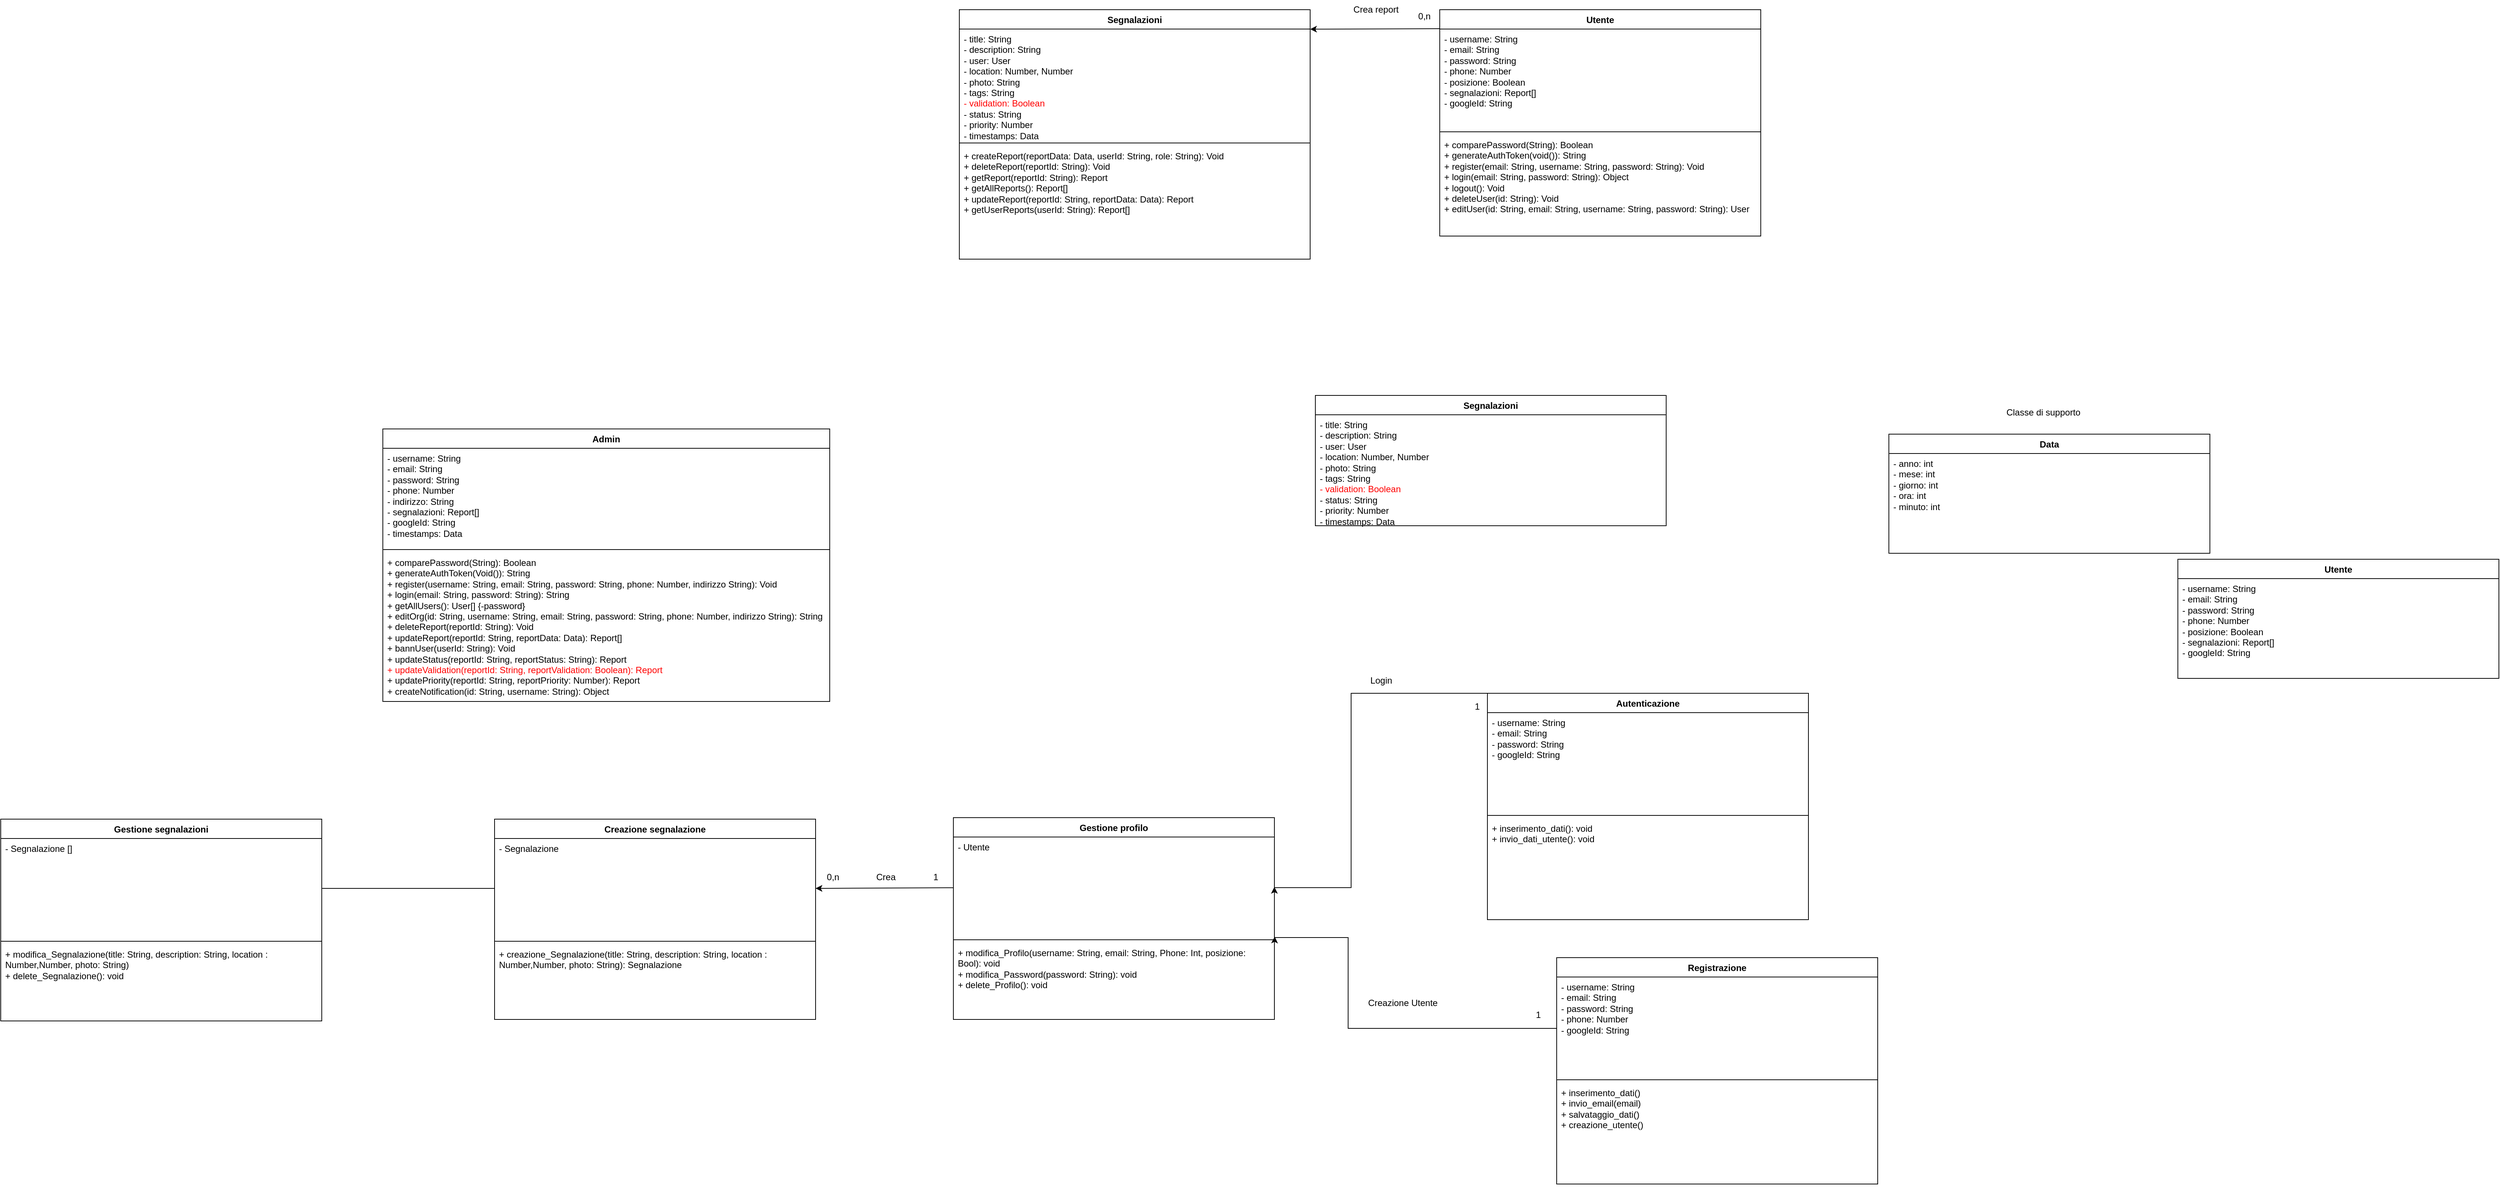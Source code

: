 <mxfile version="28.0.4">
  <diagram name="Pagina-1" id="D61wX9a7zAdGFQ_ZhTpW">
    <mxGraphModel dx="2650" dy="1203" grid="0" gridSize="10" guides="1" tooltips="1" connect="1" arrows="1" fold="1" page="0" pageScale="1" pageWidth="827" pageHeight="1169" math="0" shadow="0">
      <root>
        <mxCell id="0" />
        <mxCell id="1" parent="0" />
        <mxCell id="V4XFyPgnutx3cwaMfU-Y-9" value="Segnalazioni" style="swimlane;fontStyle=1;align=center;verticalAlign=top;childLayout=stackLayout;horizontal=1;startSize=26;horizontalStack=0;resizeParent=1;resizeParentMax=0;resizeLast=0;collapsible=1;marginBottom=0;whiteSpace=wrap;html=1;" parent="1" vertex="1">
          <mxGeometry x="748" y="-193" width="471" height="335" as="geometry" />
        </mxCell>
        <mxCell id="V4XFyPgnutx3cwaMfU-Y-10" value="- title: String&lt;div&gt;- description: String&lt;/div&gt;&lt;div&gt;- user: User&lt;/div&gt;&lt;div&gt;- location: Number, Number&lt;/div&gt;&lt;div&gt;- photo: String&lt;/div&gt;&lt;div&gt;- tags: String&lt;/div&gt;&lt;div&gt;&lt;font style=&quot;color: light-dark(rgb(255, 0, 0), rgb(237, 237, 237));&quot;&gt;- validation: Boolean&lt;/font&gt;&lt;/div&gt;&lt;div&gt;- status: String&lt;/div&gt;&lt;div&gt;- priority: Number&lt;/div&gt;&lt;div&gt;- timestamps: Data&lt;/div&gt;" style="text;strokeColor=none;fillColor=none;align=left;verticalAlign=top;spacingLeft=4;spacingRight=4;overflow=hidden;rotatable=0;points=[[0,0.5],[1,0.5]];portConstraint=eastwest;whiteSpace=wrap;html=1;" parent="V4XFyPgnutx3cwaMfU-Y-9" vertex="1">
          <mxGeometry y="26" width="471" height="149" as="geometry" />
        </mxCell>
        <mxCell id="V4XFyPgnutx3cwaMfU-Y-11" value="" style="line;strokeWidth=1;fillColor=none;align=left;verticalAlign=middle;spacingTop=-1;spacingLeft=3;spacingRight=3;rotatable=0;labelPosition=right;points=[];portConstraint=eastwest;strokeColor=inherit;" parent="V4XFyPgnutx3cwaMfU-Y-9" vertex="1">
          <mxGeometry y="175" width="471" height="8" as="geometry" />
        </mxCell>
        <mxCell id="V4XFyPgnutx3cwaMfU-Y-12" value="+ createReport(reportData: Data, userId: String, role: String): Void&lt;div&gt;+ deleteReport(reportId: String): Void&lt;/div&gt;&lt;div&gt;+ getReport(reportId: String): Report&lt;/div&gt;&lt;div&gt;+ getAllReports(): Report[]&lt;/div&gt;&lt;div&gt;+ updateReport(reportId: String, reportData: Data): Report&lt;/div&gt;&lt;div&gt;+ getUserReports(userId: String): Report[]&lt;/div&gt;&lt;div&gt;&lt;br&gt;&lt;div&gt;&lt;br&gt;&lt;/div&gt;&lt;/div&gt;" style="text;strokeColor=none;fillColor=none;align=left;verticalAlign=top;spacingLeft=4;spacingRight=4;overflow=hidden;rotatable=0;points=[[0,0.5],[1,0.5]];portConstraint=eastwest;whiteSpace=wrap;html=1;" parent="V4XFyPgnutx3cwaMfU-Y-9" vertex="1">
          <mxGeometry y="183" width="471" height="152" as="geometry" />
        </mxCell>
        <mxCell id="V4XFyPgnutx3cwaMfU-Y-17" value="Utente" style="swimlane;fontStyle=1;align=center;verticalAlign=top;childLayout=stackLayout;horizontal=1;startSize=26;horizontalStack=0;resizeParent=1;resizeParentMax=0;resizeLast=0;collapsible=1;marginBottom=0;whiteSpace=wrap;html=1;" parent="1" vertex="1">
          <mxGeometry x="1393" y="-193" width="431" height="304" as="geometry" />
        </mxCell>
        <mxCell id="V4XFyPgnutx3cwaMfU-Y-18" value="- username: String&lt;div&gt;- email: String&lt;/div&gt;&lt;div&gt;- password: String&lt;/div&gt;&lt;div&gt;- phone: Number&lt;/div&gt;&lt;div&gt;- posizione: Boolean&lt;/div&gt;&lt;div&gt;- segnalazioni: Report[]&lt;/div&gt;&lt;div&gt;- googleId: String&lt;/div&gt;" style="text;strokeColor=none;fillColor=none;align=left;verticalAlign=top;spacingLeft=4;spacingRight=4;overflow=hidden;rotatable=0;points=[[0,0.5],[1,0.5]];portConstraint=eastwest;whiteSpace=wrap;html=1;" parent="V4XFyPgnutx3cwaMfU-Y-17" vertex="1">
          <mxGeometry y="26" width="431" height="134" as="geometry" />
        </mxCell>
        <mxCell id="V4XFyPgnutx3cwaMfU-Y-19" value="" style="line;strokeWidth=1;fillColor=none;align=left;verticalAlign=middle;spacingTop=-1;spacingLeft=3;spacingRight=3;rotatable=0;labelPosition=right;points=[];portConstraint=eastwest;strokeColor=inherit;" parent="V4XFyPgnutx3cwaMfU-Y-17" vertex="1">
          <mxGeometry y="160" width="431" height="8" as="geometry" />
        </mxCell>
        <mxCell id="V4XFyPgnutx3cwaMfU-Y-20" value="+ comparePassword(String): Boolean&lt;div&gt;+ generateAuthToken(void()): String&lt;/div&gt;&lt;div&gt;+ register(email: String, username: String, password: String): Void&lt;/div&gt;&lt;div&gt;+ login(email: String, password: String): Object&amp;nbsp;&lt;/div&gt;&lt;div&gt;+ logout(): Void&lt;/div&gt;&lt;div&gt;+ deleteUser(id: String): Void&lt;/div&gt;&lt;div&gt;+ editUser(id: String,&amp;nbsp;&lt;span style=&quot;background-color: transparent; color: light-dark(rgb(0, 0, 0), rgb(255, 255, 255));&quot;&gt;email: String, username: String, password: String): User&lt;/span&gt;&lt;/div&gt;" style="text;strokeColor=none;fillColor=none;align=left;verticalAlign=top;spacingLeft=4;spacingRight=4;overflow=hidden;rotatable=0;points=[[0,0.5],[1,0.5]];portConstraint=eastwest;whiteSpace=wrap;html=1;" parent="V4XFyPgnutx3cwaMfU-Y-17" vertex="1">
          <mxGeometry y="168" width="431" height="136" as="geometry" />
        </mxCell>
        <mxCell id="V4XFyPgnutx3cwaMfU-Y-21" value="Admin" style="swimlane;fontStyle=1;align=center;verticalAlign=top;childLayout=stackLayout;horizontal=1;startSize=26;horizontalStack=0;resizeParent=1;resizeParentMax=0;resizeLast=0;collapsible=1;marginBottom=0;whiteSpace=wrap;html=1;" parent="1" vertex="1">
          <mxGeometry x="-26" y="370" width="600" height="366" as="geometry" />
        </mxCell>
        <mxCell id="V4XFyPgnutx3cwaMfU-Y-22" value="- username: String&lt;div&gt;- email: String&lt;/div&gt;&lt;div&gt;- password: String&lt;/div&gt;&lt;div&gt;- phone: Number&lt;/div&gt;&lt;div&gt;- indirizzo: String&lt;/div&gt;&lt;div&gt;- segnalazioni: Report[]&lt;/div&gt;&lt;div&gt;- googleId: String&lt;/div&gt;&lt;div&gt;- timestamps: Data&lt;/div&gt;" style="text;strokeColor=none;fillColor=none;align=left;verticalAlign=top;spacingLeft=4;spacingRight=4;overflow=hidden;rotatable=0;points=[[0,0.5],[1,0.5]];portConstraint=eastwest;whiteSpace=wrap;html=1;" parent="V4XFyPgnutx3cwaMfU-Y-21" vertex="1">
          <mxGeometry y="26" width="600" height="132" as="geometry" />
        </mxCell>
        <mxCell id="V4XFyPgnutx3cwaMfU-Y-23" value="" style="line;strokeWidth=1;fillColor=none;align=left;verticalAlign=middle;spacingTop=-1;spacingLeft=3;spacingRight=3;rotatable=0;labelPosition=right;points=[];portConstraint=eastwest;strokeColor=inherit;" parent="V4XFyPgnutx3cwaMfU-Y-21" vertex="1">
          <mxGeometry y="158" width="600" height="8" as="geometry" />
        </mxCell>
        <mxCell id="V4XFyPgnutx3cwaMfU-Y-24" value="+ comparePassword(String): Boolean&lt;div&gt;+ generateAuthToken(Void()): String&lt;/div&gt;&lt;div&gt;+ register(username: String, email: String, password: String, phone: Number, indirizzo String):&amp;nbsp;Void&lt;/div&gt;&lt;div&gt;+ login(email: String, password: String): String&lt;/div&gt;&lt;div&gt;+ getAllUsers(): User[] {-password}&lt;/div&gt;&lt;div&gt;+ editOrg(id: String, username: String, email: String, password: String, phone: Number, indirizzo String): String&lt;/div&gt;&lt;div&gt;+ deleteReport(reportId: String): Void&lt;/div&gt;&lt;div&gt;+ updateReport(reportId: String, reportData: Data): Report[]&lt;/div&gt;&lt;div&gt;+ bannUser(userId: String): Void&lt;/div&gt;&lt;div&gt;+ updateStatus(reportId: String, reportStatus: String): Report&lt;/div&gt;&lt;div&gt;&lt;font style=&quot;color: rgb(255, 0, 0);&quot;&gt;+ updateValidation(reportId: String, reportValidation: Boolean): Report&lt;/font&gt;&lt;/div&gt;&lt;div&gt;+ updatePriority(reportId: String, reportPriority: Number): Report&amp;nbsp;&lt;/div&gt;&lt;div&gt;+ createNotification(id: String, username: String): Object&lt;/div&gt;" style="text;strokeColor=none;fillColor=none;align=left;verticalAlign=top;spacingLeft=4;spacingRight=4;overflow=hidden;rotatable=0;points=[[0,0.5],[1,0.5]];portConstraint=eastwest;whiteSpace=wrap;html=1;" parent="V4XFyPgnutx3cwaMfU-Y-21" vertex="1">
          <mxGeometry y="166" width="600" height="200" as="geometry" />
        </mxCell>
        <mxCell id="Z63-iecKKiaxwsUvU0zS-1" value="" style="endArrow=classic;html=1;rounded=0;exitX=0.001;exitY=-0.004;exitDx=0;exitDy=0;exitPerimeter=0;entryX=1;entryY=0.001;entryDx=0;entryDy=0;entryPerimeter=0;" parent="1" source="V4XFyPgnutx3cwaMfU-Y-18" target="V4XFyPgnutx3cwaMfU-Y-10" edge="1">
          <mxGeometry width="50" height="50" relative="1" as="geometry">
            <mxPoint x="906" y="641" as="sourcePoint" />
            <mxPoint x="956" y="591" as="targetPoint" />
          </mxGeometry>
        </mxCell>
        <mxCell id="Z63-iecKKiaxwsUvU0zS-2" value="Crea report" style="text;html=1;align=center;verticalAlign=middle;resizable=0;points=[];autosize=1;strokeColor=none;fillColor=none;" parent="1" vertex="1">
          <mxGeometry x="1267" y="-206" width="79" height="26" as="geometry" />
        </mxCell>
        <mxCell id="Z63-iecKKiaxwsUvU0zS-3" value="0,n" style="text;html=1;align=center;verticalAlign=middle;resizable=0;points=[];autosize=1;strokeColor=none;fillColor=none;" parent="1" vertex="1">
          <mxGeometry x="1354" y="-197" width="35" height="26" as="geometry" />
        </mxCell>
        <mxCell id="Z63-iecKKiaxwsUvU0zS-4" value="Registrazione" style="swimlane;fontStyle=1;align=center;verticalAlign=top;childLayout=stackLayout;horizontal=1;startSize=26;horizontalStack=0;resizeParent=1;resizeParentMax=0;resizeLast=0;collapsible=1;marginBottom=0;whiteSpace=wrap;html=1;" parent="1" vertex="1">
          <mxGeometry x="1550" y="1080" width="431" height="304" as="geometry" />
        </mxCell>
        <mxCell id="Z63-iecKKiaxwsUvU0zS-5" value="- username: String&lt;div&gt;- email: String&lt;/div&gt;&lt;div&gt;- password: String&lt;/div&gt;&lt;div&gt;- phone: Number&lt;/div&gt;&lt;div&gt;- googleId: String&lt;/div&gt;" style="text;strokeColor=none;fillColor=none;align=left;verticalAlign=top;spacingLeft=4;spacingRight=4;overflow=hidden;rotatable=0;points=[[0,0.5],[1,0.5]];portConstraint=eastwest;whiteSpace=wrap;html=1;" parent="Z63-iecKKiaxwsUvU0zS-4" vertex="1">
          <mxGeometry y="26" width="431" height="134" as="geometry" />
        </mxCell>
        <mxCell id="Z63-iecKKiaxwsUvU0zS-6" value="" style="line;strokeWidth=1;fillColor=none;align=left;verticalAlign=middle;spacingTop=-1;spacingLeft=3;spacingRight=3;rotatable=0;labelPosition=right;points=[];portConstraint=eastwest;strokeColor=inherit;" parent="Z63-iecKKiaxwsUvU0zS-4" vertex="1">
          <mxGeometry y="160" width="431" height="8" as="geometry" />
        </mxCell>
        <mxCell id="Z63-iecKKiaxwsUvU0zS-7" value="&lt;div&gt;+ inserimento_dati()&lt;/div&gt;&lt;div&gt;+ invio_email(email)&lt;/div&gt;+ salvataggio_dati()&lt;div&gt;+ creazione_utente()&lt;/div&gt;" style="text;strokeColor=none;fillColor=none;align=left;verticalAlign=top;spacingLeft=4;spacingRight=4;overflow=hidden;rotatable=0;points=[[0,0.5],[1,0.5]];portConstraint=eastwest;whiteSpace=wrap;html=1;" parent="Z63-iecKKiaxwsUvU0zS-4" vertex="1">
          <mxGeometry y="168" width="431" height="136" as="geometry" />
        </mxCell>
        <mxCell id="JmUtmuI74DCiK5lw40Vg-1" value="Creazione segnalazione" style="swimlane;fontStyle=1;align=center;verticalAlign=top;childLayout=stackLayout;horizontal=1;startSize=26;horizontalStack=0;resizeParent=1;resizeParentMax=0;resizeLast=0;collapsible=1;marginBottom=0;whiteSpace=wrap;html=1;" vertex="1" parent="1">
          <mxGeometry x="124" y="894" width="431" height="269" as="geometry" />
        </mxCell>
        <mxCell id="JmUtmuI74DCiK5lw40Vg-2" value="- Segnalazione&amp;nbsp;" style="text;strokeColor=none;fillColor=none;align=left;verticalAlign=top;spacingLeft=4;spacingRight=4;overflow=hidden;rotatable=0;points=[[0,0.5],[1,0.5]];portConstraint=eastwest;whiteSpace=wrap;html=1;" vertex="1" parent="JmUtmuI74DCiK5lw40Vg-1">
          <mxGeometry y="26" width="431" height="134" as="geometry" />
        </mxCell>
        <mxCell id="JmUtmuI74DCiK5lw40Vg-3" value="" style="line;strokeWidth=1;fillColor=none;align=left;verticalAlign=middle;spacingTop=-1;spacingLeft=3;spacingRight=3;rotatable=0;labelPosition=right;points=[];portConstraint=eastwest;strokeColor=inherit;" vertex="1" parent="JmUtmuI74DCiK5lw40Vg-1">
          <mxGeometry y="160" width="431" height="8" as="geometry" />
        </mxCell>
        <mxCell id="JmUtmuI74DCiK5lw40Vg-4" value="&lt;div&gt;+ creazione_Segnalazione(title: String, description: String, location : Number,Number, photo: String): Segnalazione&lt;/div&gt;" style="text;strokeColor=none;fillColor=none;align=left;verticalAlign=top;spacingLeft=4;spacingRight=4;overflow=hidden;rotatable=0;points=[[0,0.5],[1,0.5]];portConstraint=eastwest;whiteSpace=wrap;html=1;" vertex="1" parent="JmUtmuI74DCiK5lw40Vg-1">
          <mxGeometry y="168" width="431" height="101" as="geometry" />
        </mxCell>
        <mxCell id="JmUtmuI74DCiK5lw40Vg-5" value="Gestione segnalazioni" style="swimlane;fontStyle=1;align=center;verticalAlign=top;childLayout=stackLayout;horizontal=1;startSize=26;horizontalStack=0;resizeParent=1;resizeParentMax=0;resizeLast=0;collapsible=1;marginBottom=0;whiteSpace=wrap;html=1;" vertex="1" parent="1">
          <mxGeometry x="-539" y="894" width="431" height="271" as="geometry" />
        </mxCell>
        <mxCell id="JmUtmuI74DCiK5lw40Vg-6" value="- Segnalazione []&amp;nbsp;" style="text;strokeColor=none;fillColor=none;align=left;verticalAlign=top;spacingLeft=4;spacingRight=4;overflow=hidden;rotatable=0;points=[[0,0.5],[1,0.5]];portConstraint=eastwest;whiteSpace=wrap;html=1;" vertex="1" parent="JmUtmuI74DCiK5lw40Vg-5">
          <mxGeometry y="26" width="431" height="134" as="geometry" />
        </mxCell>
        <mxCell id="JmUtmuI74DCiK5lw40Vg-7" value="" style="line;strokeWidth=1;fillColor=none;align=left;verticalAlign=middle;spacingTop=-1;spacingLeft=3;spacingRight=3;rotatable=0;labelPosition=right;points=[];portConstraint=eastwest;strokeColor=inherit;" vertex="1" parent="JmUtmuI74DCiK5lw40Vg-5">
          <mxGeometry y="160" width="431" height="8" as="geometry" />
        </mxCell>
        <mxCell id="JmUtmuI74DCiK5lw40Vg-8" value="&lt;div&gt;+ modifica_Segnalazione(title: String, description: String, location : Number,Number, photo: String)&lt;/div&gt;&lt;div&gt;+ delete_Segnalazione(): void&lt;/div&gt;" style="text;strokeColor=none;fillColor=none;align=left;verticalAlign=top;spacingLeft=4;spacingRight=4;overflow=hidden;rotatable=0;points=[[0,0.5],[1,0.5]];portConstraint=eastwest;whiteSpace=wrap;html=1;" vertex="1" parent="JmUtmuI74DCiK5lw40Vg-5">
          <mxGeometry y="168" width="431" height="103" as="geometry" />
        </mxCell>
        <mxCell id="JmUtmuI74DCiK5lw40Vg-9" value="Data" style="swimlane;fontStyle=1;align=center;verticalAlign=top;childLayout=stackLayout;horizontal=1;startSize=26;horizontalStack=0;resizeParent=1;resizeParentMax=0;resizeLast=0;collapsible=1;marginBottom=0;whiteSpace=wrap;html=1;" vertex="1" parent="1">
          <mxGeometry x="1996" y="377" width="431" height="160" as="geometry" />
        </mxCell>
        <mxCell id="JmUtmuI74DCiK5lw40Vg-10" value="- anno: int&lt;div&gt;- mese: int&lt;/div&gt;&lt;div&gt;- giorno: int&lt;/div&gt;&lt;div&gt;- ora: int&amp;nbsp;&lt;/div&gt;&lt;div&gt;- minuto: int&lt;/div&gt;" style="text;strokeColor=none;fillColor=none;align=left;verticalAlign=top;spacingLeft=4;spacingRight=4;overflow=hidden;rotatable=0;points=[[0,0.5],[1,0.5]];portConstraint=eastwest;whiteSpace=wrap;html=1;" vertex="1" parent="JmUtmuI74DCiK5lw40Vg-9">
          <mxGeometry y="26" width="431" height="134" as="geometry" />
        </mxCell>
        <mxCell id="JmUtmuI74DCiK5lw40Vg-13" value="Classe di supporto" style="text;html=1;align=center;verticalAlign=middle;resizable=0;points=[];autosize=1;strokeColor=none;fillColor=none;" vertex="1" parent="1">
          <mxGeometry x="2144" y="335" width="117" height="26" as="geometry" />
        </mxCell>
        <mxCell id="JmUtmuI74DCiK5lw40Vg-14" value="Gestione profilo" style="swimlane;fontStyle=1;align=center;verticalAlign=top;childLayout=stackLayout;horizontal=1;startSize=26;horizontalStack=0;resizeParent=1;resizeParentMax=0;resizeLast=0;collapsible=1;marginBottom=0;whiteSpace=wrap;html=1;" vertex="1" parent="1">
          <mxGeometry x="740" y="892" width="431" height="271" as="geometry" />
        </mxCell>
        <mxCell id="JmUtmuI74DCiK5lw40Vg-15" value="- Utente" style="text;strokeColor=none;fillColor=none;align=left;verticalAlign=top;spacingLeft=4;spacingRight=4;overflow=hidden;rotatable=0;points=[[0,0.5],[1,0.5]];portConstraint=eastwest;whiteSpace=wrap;html=1;" vertex="1" parent="JmUtmuI74DCiK5lw40Vg-14">
          <mxGeometry y="26" width="431" height="134" as="geometry" />
        </mxCell>
        <mxCell id="JmUtmuI74DCiK5lw40Vg-16" value="" style="line;strokeWidth=1;fillColor=none;align=left;verticalAlign=middle;spacingTop=-1;spacingLeft=3;spacingRight=3;rotatable=0;labelPosition=right;points=[];portConstraint=eastwest;strokeColor=inherit;" vertex="1" parent="JmUtmuI74DCiK5lw40Vg-14">
          <mxGeometry y="160" width="431" height="8" as="geometry" />
        </mxCell>
        <mxCell id="JmUtmuI74DCiK5lw40Vg-17" value="&lt;div&gt;+ modifica_Profilo(username: String, email: String, Phone: Int, posizione: Bool): void&lt;/div&gt;&lt;div&gt;+ modifica_Password(password: String): void&lt;/div&gt;&lt;div&gt;+ delete_Profilo(): void&lt;/div&gt;" style="text;strokeColor=none;fillColor=none;align=left;verticalAlign=top;spacingLeft=4;spacingRight=4;overflow=hidden;rotatable=0;points=[[0,0.5],[1,0.5]];portConstraint=eastwest;whiteSpace=wrap;html=1;" vertex="1" parent="JmUtmuI74DCiK5lw40Vg-14">
          <mxGeometry y="168" width="431" height="103" as="geometry" />
        </mxCell>
        <mxCell id="JmUtmuI74DCiK5lw40Vg-18" value="Utente" style="swimlane;fontStyle=1;align=center;verticalAlign=top;childLayout=stackLayout;horizontal=1;startSize=26;horizontalStack=0;resizeParent=1;resizeParentMax=0;resizeLast=0;collapsible=1;marginBottom=0;whiteSpace=wrap;html=1;" vertex="1" parent="1">
          <mxGeometry x="2384" y="545" width="431" height="160" as="geometry" />
        </mxCell>
        <mxCell id="JmUtmuI74DCiK5lw40Vg-19" value="- username: String&lt;div&gt;- email: String&lt;/div&gt;&lt;div&gt;- password: String&lt;/div&gt;&lt;div&gt;- phone: Number&lt;/div&gt;&lt;div&gt;- posizione: Boolean&lt;/div&gt;&lt;div&gt;- segnalazioni: Report[]&lt;/div&gt;&lt;div&gt;- googleId: String&lt;/div&gt;" style="text;strokeColor=none;fillColor=none;align=left;verticalAlign=top;spacingLeft=4;spacingRight=4;overflow=hidden;rotatable=0;points=[[0,0.5],[1,0.5]];portConstraint=eastwest;whiteSpace=wrap;html=1;" vertex="1" parent="JmUtmuI74DCiK5lw40Vg-18">
          <mxGeometry y="26" width="431" height="134" as="geometry" />
        </mxCell>
        <mxCell id="JmUtmuI74DCiK5lw40Vg-22" value="Segnalazioni" style="swimlane;fontStyle=1;align=center;verticalAlign=top;childLayout=stackLayout;horizontal=1;startSize=26;horizontalStack=0;resizeParent=1;resizeParentMax=0;resizeLast=0;collapsible=1;marginBottom=0;whiteSpace=wrap;html=1;" vertex="1" parent="1">
          <mxGeometry x="1226" y="325" width="471" height="175" as="geometry" />
        </mxCell>
        <mxCell id="JmUtmuI74DCiK5lw40Vg-23" value="- title: String&lt;div&gt;- description: String&lt;/div&gt;&lt;div&gt;- user: User&lt;/div&gt;&lt;div&gt;- location: Number, Number&lt;/div&gt;&lt;div&gt;- photo: String&lt;/div&gt;&lt;div&gt;- tags: String&lt;/div&gt;&lt;div&gt;&lt;font style=&quot;color: light-dark(rgb(255, 0, 0), rgb(237, 237, 237));&quot;&gt;- validation: Boolean&lt;/font&gt;&lt;/div&gt;&lt;div&gt;- status: String&lt;/div&gt;&lt;div&gt;- priority: Number&lt;/div&gt;&lt;div&gt;- timestamps: Data&lt;/div&gt;" style="text;strokeColor=none;fillColor=none;align=left;verticalAlign=top;spacingLeft=4;spacingRight=4;overflow=hidden;rotatable=0;points=[[0,0.5],[1,0.5]];portConstraint=eastwest;whiteSpace=wrap;html=1;" vertex="1" parent="JmUtmuI74DCiK5lw40Vg-22">
          <mxGeometry y="26" width="471" height="149" as="geometry" />
        </mxCell>
        <mxCell id="JmUtmuI74DCiK5lw40Vg-29" style="edgeStyle=orthogonalEdgeStyle;rounded=0;orthogonalLoop=1;jettySize=auto;html=1;exitX=0;exitY=0;exitDx=0;exitDy=0;entryX=1;entryY=0.5;entryDx=0;entryDy=0;" edge="1" parent="1" source="Z63-iecKKiaxwsUvU0zS-8" target="JmUtmuI74DCiK5lw40Vg-15">
          <mxGeometry relative="1" as="geometry">
            <Array as="points">
              <mxPoint x="1274" y="725" />
              <mxPoint x="1274" y="986" />
            </Array>
          </mxGeometry>
        </mxCell>
        <mxCell id="Z63-iecKKiaxwsUvU0zS-8" value="Autenticazione" style="swimlane;fontStyle=1;align=center;verticalAlign=top;childLayout=stackLayout;horizontal=1;startSize=26;horizontalStack=0;resizeParent=1;resizeParentMax=0;resizeLast=0;collapsible=1;marginBottom=0;whiteSpace=wrap;html=1;" parent="1" vertex="1">
          <mxGeometry x="1457" y="725" width="431" height="304" as="geometry" />
        </mxCell>
        <mxCell id="Z63-iecKKiaxwsUvU0zS-9" value="- username: String&lt;div&gt;- email: String&lt;/div&gt;&lt;div&gt;- password: String&lt;/div&gt;&lt;div&gt;- googleId: String&lt;/div&gt;" style="text;strokeColor=none;fillColor=none;align=left;verticalAlign=top;spacingLeft=4;spacingRight=4;overflow=hidden;rotatable=0;points=[[0,0.5],[1,0.5]];portConstraint=eastwest;whiteSpace=wrap;html=1;" parent="Z63-iecKKiaxwsUvU0zS-8" vertex="1">
          <mxGeometry y="26" width="431" height="134" as="geometry" />
        </mxCell>
        <mxCell id="Z63-iecKKiaxwsUvU0zS-10" value="" style="line;strokeWidth=1;fillColor=none;align=left;verticalAlign=middle;spacingTop=-1;spacingLeft=3;spacingRight=3;rotatable=0;labelPosition=right;points=[];portConstraint=eastwest;strokeColor=inherit;" parent="Z63-iecKKiaxwsUvU0zS-8" vertex="1">
          <mxGeometry y="160" width="431" height="8" as="geometry" />
        </mxCell>
        <mxCell id="Z63-iecKKiaxwsUvU0zS-11" value="&lt;div&gt;+ inserimento_dati(): void&lt;/div&gt;&lt;div&gt;+ invio_dati_utente(): void&lt;/div&gt;" style="text;strokeColor=none;fillColor=none;align=left;verticalAlign=top;spacingLeft=4;spacingRight=4;overflow=hidden;rotatable=0;points=[[0,0.5],[1,0.5]];portConstraint=eastwest;whiteSpace=wrap;html=1;" parent="Z63-iecKKiaxwsUvU0zS-8" vertex="1">
          <mxGeometry y="168" width="431" height="136" as="geometry" />
        </mxCell>
        <mxCell id="JmUtmuI74DCiK5lw40Vg-28" style="edgeStyle=orthogonalEdgeStyle;rounded=0;orthogonalLoop=1;jettySize=auto;html=1;entryX=1.001;entryY=0.998;entryDx=0;entryDy=0;entryPerimeter=0;" edge="1" parent="1" source="Z63-iecKKiaxwsUvU0zS-5" target="JmUtmuI74DCiK5lw40Vg-15">
          <mxGeometry relative="1" as="geometry">
            <Array as="points">
              <mxPoint x="1270" y="1175" />
              <mxPoint x="1270" y="1053" />
            </Array>
          </mxGeometry>
        </mxCell>
        <mxCell id="JmUtmuI74DCiK5lw40Vg-31" value="Creazione Utente" style="text;html=1;align=center;verticalAlign=middle;resizable=0;points=[];autosize=1;strokeColor=none;fillColor=none;" vertex="1" parent="1">
          <mxGeometry x="1287" y="1128" width="111" height="26" as="geometry" />
        </mxCell>
        <mxCell id="JmUtmuI74DCiK5lw40Vg-32" value="1" style="text;html=1;align=center;verticalAlign=middle;resizable=0;points=[];autosize=1;strokeColor=none;fillColor=none;" vertex="1" parent="1">
          <mxGeometry x="1512" y="1144" width="25" height="26" as="geometry" />
        </mxCell>
        <mxCell id="JmUtmuI74DCiK5lw40Vg-34" value="Login" style="text;html=1;align=center;verticalAlign=middle;resizable=0;points=[];autosize=1;strokeColor=none;fillColor=none;" vertex="1" parent="1">
          <mxGeometry x="1290" y="695" width="47" height="26" as="geometry" />
        </mxCell>
        <mxCell id="JmUtmuI74DCiK5lw40Vg-35" value="1" style="text;html=1;align=center;verticalAlign=middle;resizable=0;points=[];autosize=1;strokeColor=none;fillColor=none;" vertex="1" parent="1">
          <mxGeometry x="1430" y="730" width="25" height="26" as="geometry" />
        </mxCell>
        <mxCell id="JmUtmuI74DCiK5lw40Vg-38" value="" style="endArrow=none;html=1;rounded=0;exitX=0;exitY=0.5;exitDx=0;exitDy=0;entryX=1;entryY=0.5;entryDx=0;entryDy=0;" edge="1" parent="1" source="JmUtmuI74DCiK5lw40Vg-2" target="JmUtmuI74DCiK5lw40Vg-6">
          <mxGeometry width="50" height="50" relative="1" as="geometry">
            <mxPoint x="344" y="1047" as="sourcePoint" />
            <mxPoint x="394" y="997" as="targetPoint" />
          </mxGeometry>
        </mxCell>
        <mxCell id="JmUtmuI74DCiK5lw40Vg-39" value="Crea" style="text;html=1;align=center;verticalAlign=middle;resizable=0;points=[];autosize=1;strokeColor=none;fillColor=none;" vertex="1" parent="1">
          <mxGeometry x="627" y="959" width="44" height="26" as="geometry" />
        </mxCell>
        <mxCell id="JmUtmuI74DCiK5lw40Vg-40" style="edgeStyle=none;rounded=0;orthogonalLoop=1;jettySize=auto;html=1;entryX=1;entryY=0.5;entryDx=0;entryDy=0;" edge="1" parent="1" source="JmUtmuI74DCiK5lw40Vg-15" target="JmUtmuI74DCiK5lw40Vg-2">
          <mxGeometry relative="1" as="geometry" />
        </mxCell>
        <mxCell id="JmUtmuI74DCiK5lw40Vg-41" value="1" style="text;html=1;align=center;verticalAlign=middle;resizable=0;points=[];autosize=1;strokeColor=none;fillColor=none;" vertex="1" parent="1">
          <mxGeometry x="703" y="959" width="25" height="26" as="geometry" />
        </mxCell>
        <mxCell id="JmUtmuI74DCiK5lw40Vg-42" value="0,n" style="text;html=1;align=center;verticalAlign=middle;resizable=0;points=[];autosize=1;strokeColor=none;fillColor=none;" vertex="1" parent="1">
          <mxGeometry x="560" y="959" width="35" height="26" as="geometry" />
        </mxCell>
      </root>
    </mxGraphModel>
  </diagram>
</mxfile>
